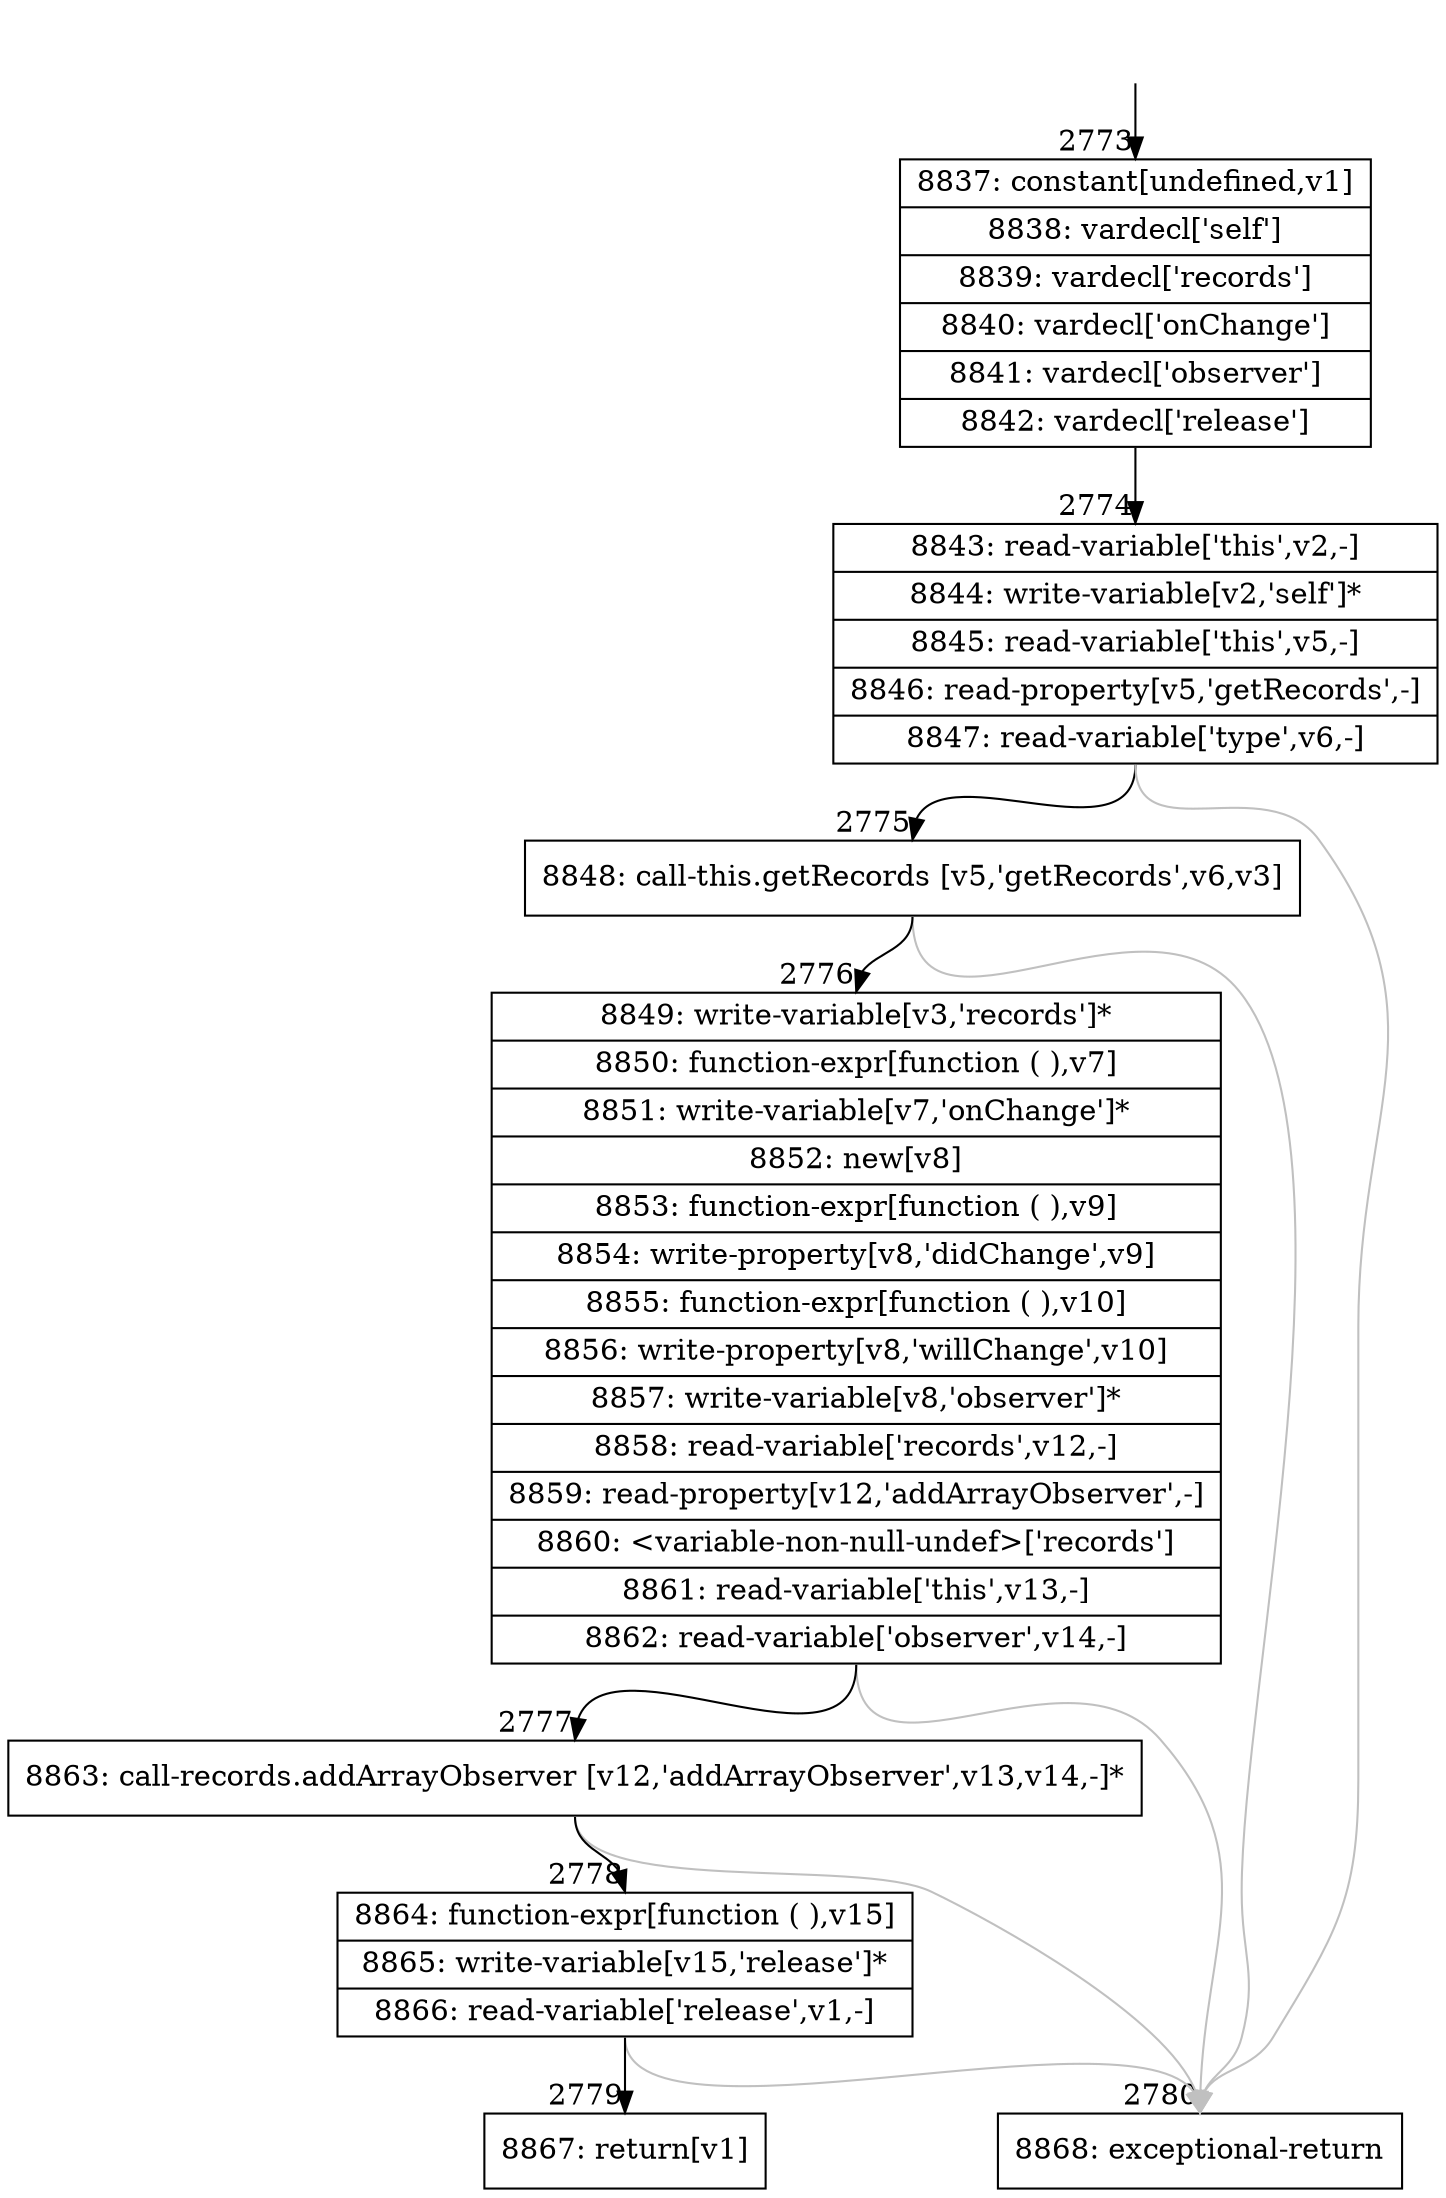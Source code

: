 digraph {
rankdir="TD"
BB_entry218[shape=none,label=""];
BB_entry218 -> BB2773 [tailport=s, headport=n, headlabel="    2773"]
BB2773 [shape=record label="{8837: constant[undefined,v1]|8838: vardecl['self']|8839: vardecl['records']|8840: vardecl['onChange']|8841: vardecl['observer']|8842: vardecl['release']}" ] 
BB2773 -> BB2774 [tailport=s, headport=n, headlabel="      2774"]
BB2774 [shape=record label="{8843: read-variable['this',v2,-]|8844: write-variable[v2,'self']*|8845: read-variable['this',v5,-]|8846: read-property[v5,'getRecords',-]|8847: read-variable['type',v6,-]}" ] 
BB2774 -> BB2775 [tailport=s, headport=n, headlabel="      2775"]
BB2774 -> BB2780 [tailport=s, headport=n, color=gray, headlabel="      2780"]
BB2775 [shape=record label="{8848: call-this.getRecords [v5,'getRecords',v6,v3]}" ] 
BB2775 -> BB2776 [tailport=s, headport=n, headlabel="      2776"]
BB2775 -> BB2780 [tailport=s, headport=n, color=gray]
BB2776 [shape=record label="{8849: write-variable[v3,'records']*|8850: function-expr[function ( ),v7]|8851: write-variable[v7,'onChange']*|8852: new[v8]|8853: function-expr[function ( ),v9]|8854: write-property[v8,'didChange',v9]|8855: function-expr[function ( ),v10]|8856: write-property[v8,'willChange',v10]|8857: write-variable[v8,'observer']*|8858: read-variable['records',v12,-]|8859: read-property[v12,'addArrayObserver',-]|8860: \<variable-non-null-undef\>['records']|8861: read-variable['this',v13,-]|8862: read-variable['observer',v14,-]}" ] 
BB2776 -> BB2777 [tailport=s, headport=n, headlabel="      2777"]
BB2776 -> BB2780 [tailport=s, headport=n, color=gray]
BB2777 [shape=record label="{8863: call-records.addArrayObserver [v12,'addArrayObserver',v13,v14,-]*}" ] 
BB2777 -> BB2778 [tailport=s, headport=n, headlabel="      2778"]
BB2777 -> BB2780 [tailport=s, headport=n, color=gray]
BB2778 [shape=record label="{8864: function-expr[function ( ),v15]|8865: write-variable[v15,'release']*|8866: read-variable['release',v1,-]}" ] 
BB2778 -> BB2779 [tailport=s, headport=n, headlabel="      2779"]
BB2778 -> BB2780 [tailport=s, headport=n, color=gray]
BB2779 [shape=record label="{8867: return[v1]}" ] 
BB2780 [shape=record label="{8868: exceptional-return}" ] 
//#$~ 4586
}
